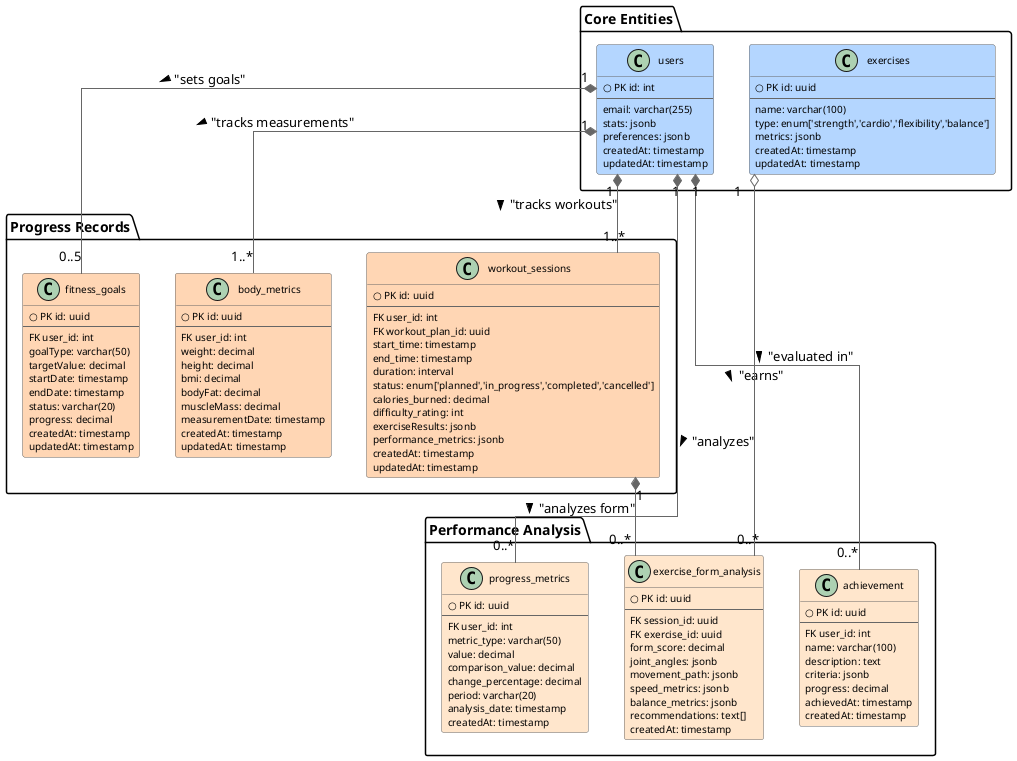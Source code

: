 @startuml Progress_Tracking_ERD

' Page settings
skinparam pageMargin 10
skinparam pageExternalColor white
skinparam pageBorderColor white
skinparam page {
    width 900
    height 1400
}

' Styling
hide methods
hide stereotypes
skinparam linetype ortho
skinparam class {
    BackgroundColor<<Core>> #B4D6FF
    BackgroundColor<<Junction>> #B4FFB4
    BackgroundColor<<Tracking>> #FFD6B4
    BackgroundColor<<Analysis>> #FFE6CC
    BorderColor #666666
    ArrowColor #666666
    FontSize 11
    AttributeFontSize 10
}

' Core Entities
package "Core Entities" {
    class users << Core >> {
        ○ PK id: int
        --
        email: varchar(255)
        stats: jsonb
        preferences: jsonb
        createdAt: timestamp
        updatedAt: timestamp
    }

    class exercises << Core >> {
        ○ PK id: uuid
        --
        name: varchar(100)
        type: enum['strength','cardio','flexibility','balance']
        metrics: jsonb
        createdAt: timestamp
        updatedAt: timestamp
    }
}

' Progress Tracking
package "Progress Records" {
    class workout_sessions << Tracking >> {
        ○ PK id: uuid
        --
        FK user_id: int
        FK workout_plan_id: uuid
        start_time: timestamp
        end_time: timestamp
        duration: interval
        status: enum['planned','in_progress','completed','cancelled']
        calories_burned: decimal
        difficulty_rating: int
        exerciseResults: jsonb
        performance_metrics: jsonb
        createdAt: timestamp
        updatedAt: timestamp
    }

    class body_metrics << Tracking >> {
        ○ PK id: uuid
        --
        FK user_id: int
        weight: decimal
        height: decimal
        bmi: decimal
        bodyFat: decimal
        muscleMass: decimal
        measurementDate: timestamp
        createdAt: timestamp
        updatedAt: timestamp
    }

    class fitness_goals << Tracking >> {
        ○ PK id: uuid
        --
        FK user_id: int
        goalType: varchar(50)
        targetValue: decimal
        startDate: timestamp
        endDate: timestamp
        status: varchar(20)
        progress: decimal
        createdAt: timestamp
        updatedAt: timestamp
    }
}

' Analysis Records
package "Performance Analysis" {
    class exercise_form_analysis << Analysis >> {
        ○ PK id: uuid
        --
        FK session_id: uuid
        FK exercise_id: uuid
        form_score: decimal
        joint_angles: jsonb
        movement_path: jsonb
        speed_metrics: jsonb
        balance_metrics: jsonb
        recommendations: text[]
        createdAt: timestamp
    }

    class progress_metrics << Analysis >> {
        ○ PK id: uuid
        --
        FK user_id: int
        metric_type: varchar(50)
        value: decimal
        comparison_value: decimal
        change_percentage: decimal
        period: varchar(20)
        analysis_date: timestamp
        createdAt: timestamp
    }

    class achievement << Analysis >> {
        ○ PK id: uuid
        --
        FK user_id: int
        name: varchar(100)
        description: text
        criteria: jsonb
        progress: decimal
        achievedAt: timestamp
        createdAt: timestamp
    }
}

' Relationships with specific cardinality constraints
users "1" *-- "1..*" workout_sessions : "tracks workouts" >
users "1" *-- "1..*" body_metrics : "tracks measurements" >
users "1" *-- "0..5" fitness_goals : "sets goals" >
users "1" *-- "0..*" achievement : "earns" >
users "1" *-- "0..*" progress_metrics : "analyzes" >

workout_sessions "1" *-- "0..*" exercise_form_analysis : "analyzes form" >
exercises "1" o-- "0..*" exercise_form_analysis : "evaluated in" >

' Layout hints
users -[hidden]d- workout_sessions
workout_sessions -[hidden]d- exercise_form_analysis
exercises -[hidden]d- exercise_form_analysis

@enduml 